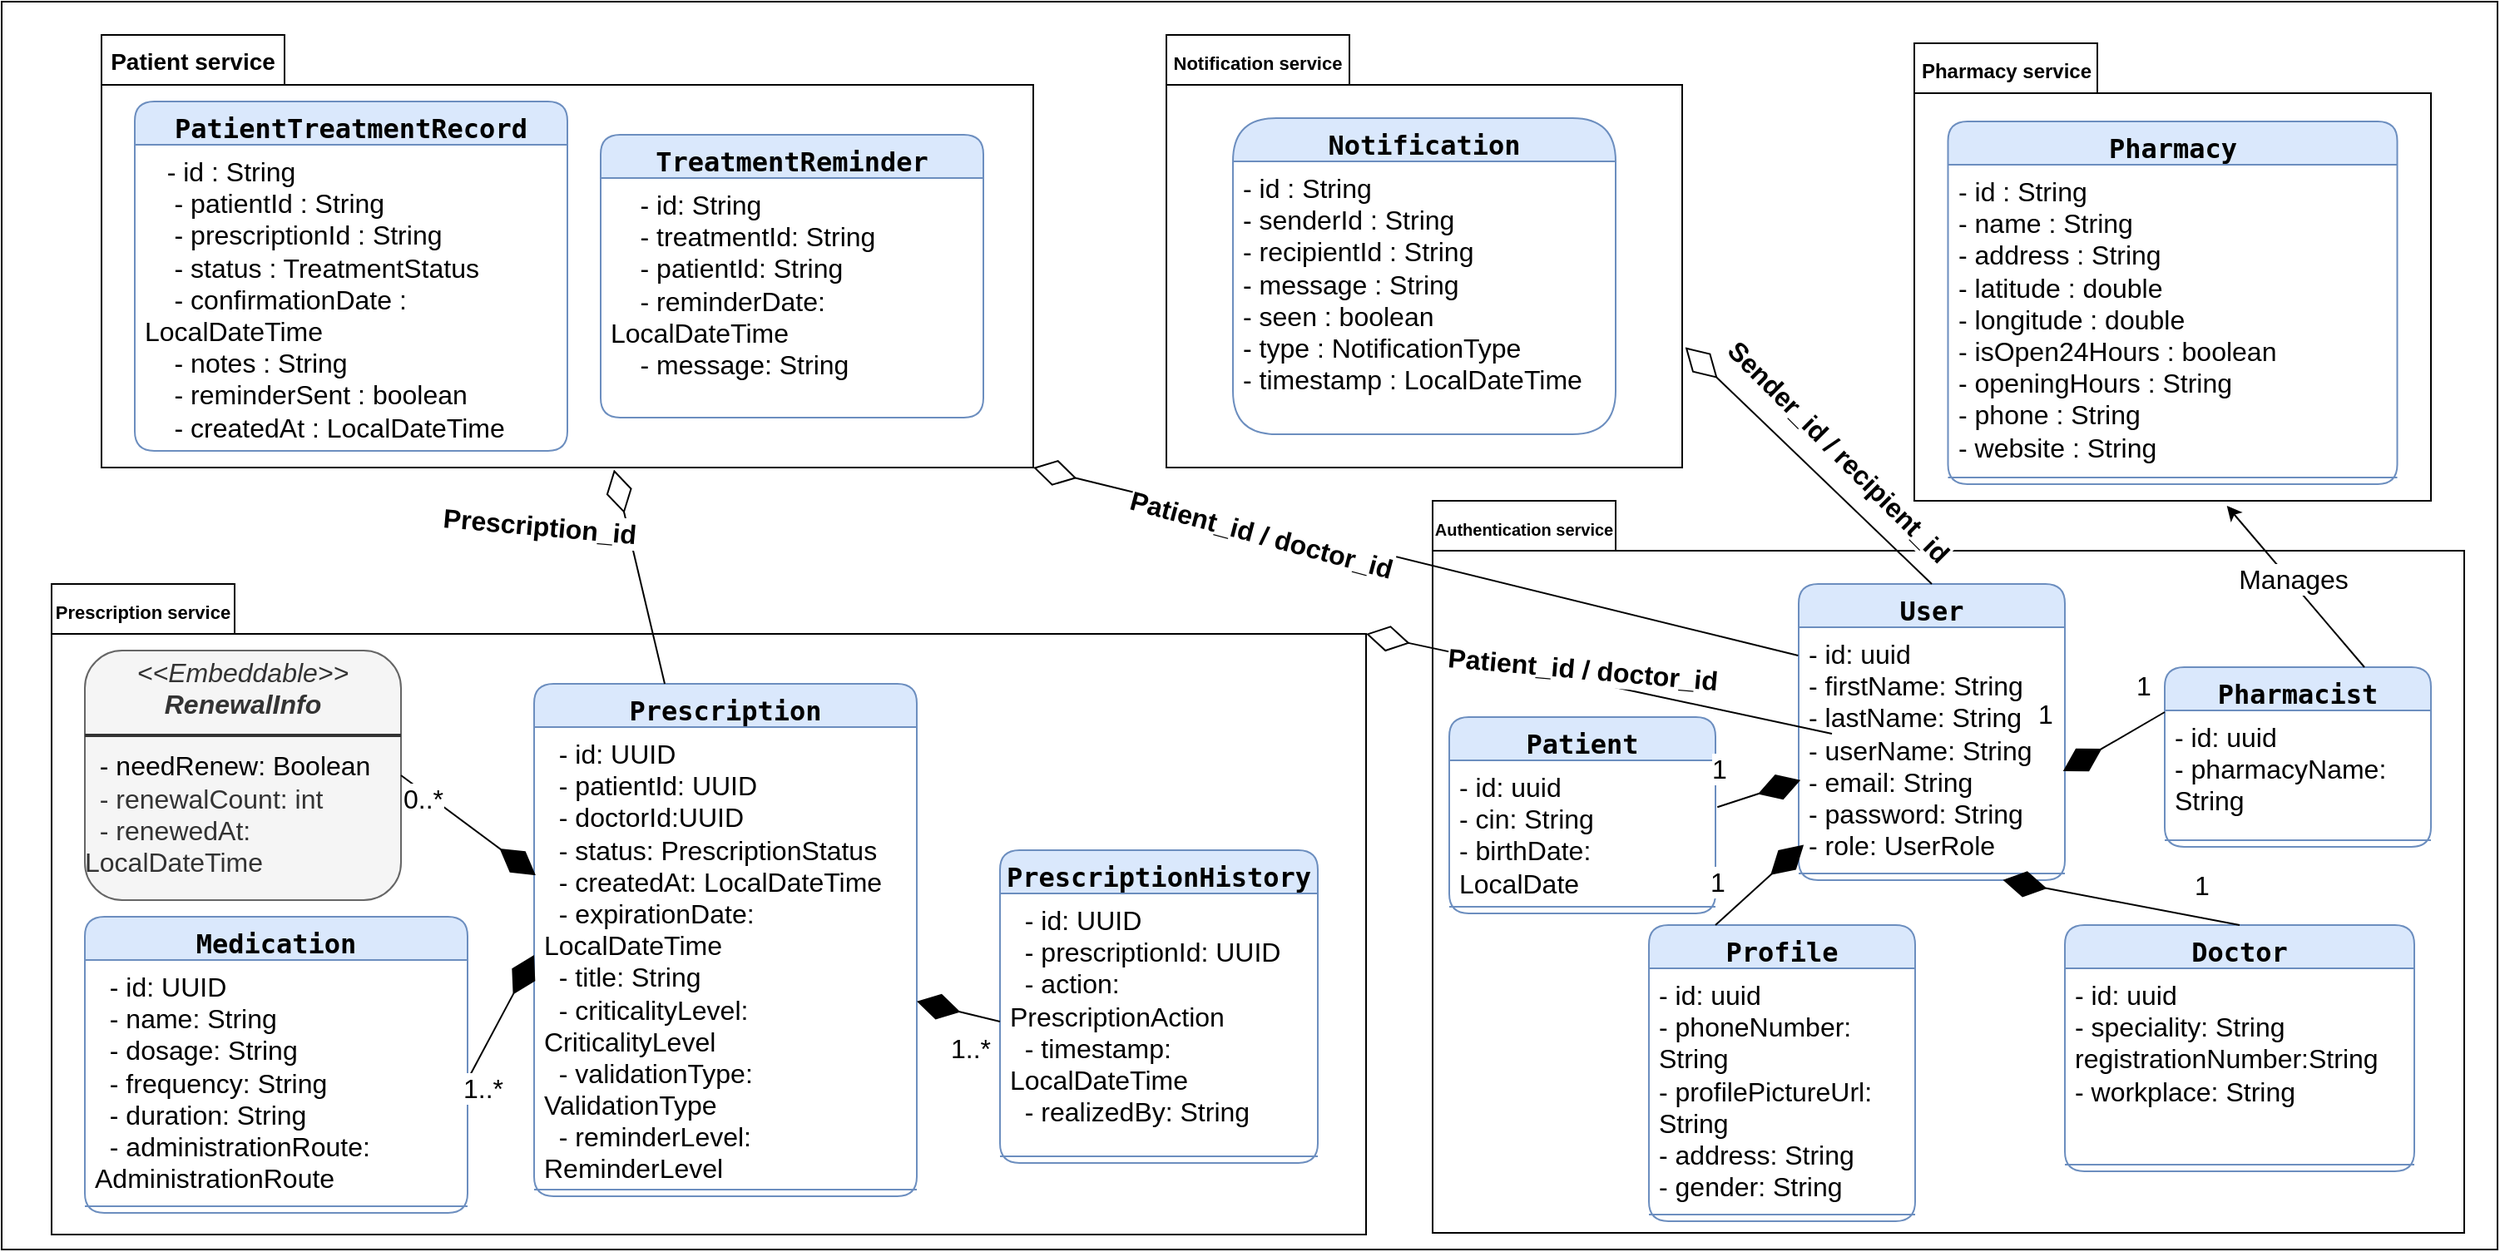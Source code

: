 <mxfile version="28.2.0">
  <diagram name="Page-1" id="PXIlUojjevnwHtPi-xiG">
    <mxGraphModel dx="1780" dy="890" grid="1" gridSize="10" guides="1" tooltips="1" connect="1" arrows="1" fold="1" page="1" pageScale="1" pageWidth="3300" pageHeight="4681" math="0" shadow="0">
      <root>
        <mxCell id="0" />
        <mxCell id="1" parent="0" />
        <mxCell id="PaDBuO7W_tZCh-3UlecT-1" value="" style="html=1;whiteSpace=wrap;fontSize=16;" parent="1" vertex="1">
          <mxGeometry x="340" y="500" width="1500" height="750" as="geometry" />
        </mxCell>
        <mxCell id="PaDBuO7W_tZCh-3UlecT-54" value="&lt;font style=&quot;font-size: 11px;&quot;&gt;Prescription service&lt;/font&gt;" style="shape=folder;fontStyle=1;tabWidth=110;tabHeight=30;tabPosition=left;html=1;boundedLbl=1;labelInHeader=1;container=1;collapsible=0;recursiveResize=0;whiteSpace=wrap;fontSize=16;" parent="1" vertex="1">
          <mxGeometry x="370" y="850" width="790" height="391" as="geometry" />
        </mxCell>
        <mxCell id="PaDBuO7W_tZCh-3UlecT-55" value="&lt;div style=&quot;text-align: left;&quot;&gt;&lt;span style=&quot;background-color: transparent;&quot;&gt;&lt;font face=&quot;monospace&quot;&gt;Prescription&lt;/font&gt;&lt;/span&gt;&lt;/div&gt;" style="swimlane;fontStyle=1;align=center;verticalAlign=top;childLayout=stackLayout;horizontal=1;startSize=26;horizontalStack=0;resizeParent=1;resizeParentMax=0;resizeLast=0;collapsible=1;marginBottom=0;whiteSpace=wrap;html=1;fillColor=#dae8fc;strokeColor=#6c8ebf;rounded=1;fontSize=16;" parent="PaDBuO7W_tZCh-3UlecT-54" vertex="1">
          <mxGeometry x="290" y="60" width="230" height="308" as="geometry">
            <mxRectangle x="200" y="60" width="70" height="30" as="alternateBounds" />
          </mxGeometry>
        </mxCell>
        <mxCell id="PaDBuO7W_tZCh-3UlecT-56" value="&lt;div&gt;&amp;nbsp; - id: UUID&lt;/div&gt;&lt;div&gt;&amp;nbsp; - patientId: UUID&lt;/div&gt;&lt;div&gt;&amp;nbsp; - doctorId:UUID&lt;/div&gt;&lt;div&gt;&amp;nbsp; - status: PrescriptionStatus&lt;/div&gt;&lt;div&gt;&amp;nbsp; - createdAt: LocalDateTime&lt;/div&gt;&lt;div&gt;&amp;nbsp; - expirationDate: LocalDateTime&lt;/div&gt;&lt;div&gt;&amp;nbsp; - title: String&lt;/div&gt;&lt;div&gt;&amp;nbsp; - criticalityLevel: CriticalityLevel&lt;/div&gt;&lt;div&gt;&amp;nbsp; - validationType: ValidationType&lt;/div&gt;&lt;div&gt;&amp;nbsp; - reminderLevel: ReminderLevel&lt;/div&gt;&lt;div&gt;&amp;nbsp;&lt;br&gt;&lt;/div&gt;" style="text;strokeColor=none;fillColor=none;align=left;verticalAlign=top;spacingLeft=4;spacingRight=4;overflow=hidden;rotatable=0;points=[[0,0.5],[1,0.5]];portConstraint=eastwest;whiteSpace=wrap;html=1;rounded=1;fontSize=16;" parent="PaDBuO7W_tZCh-3UlecT-55" vertex="1">
          <mxGeometry y="26" width="230" height="274" as="geometry" />
        </mxCell>
        <mxCell id="PaDBuO7W_tZCh-3UlecT-57" value="" style="line;strokeWidth=1;fillColor=none;align=left;verticalAlign=middle;spacingTop=-1;spacingLeft=3;spacingRight=3;rotatable=0;labelPosition=right;points=[];portConstraint=eastwest;strokeColor=inherit;rounded=1;fontSize=16;" parent="PaDBuO7W_tZCh-3UlecT-55" vertex="1">
          <mxGeometry y="300" width="230" height="8" as="geometry" />
        </mxCell>
        <mxCell id="PaDBuO7W_tZCh-3UlecT-58" value="&lt;div style=&quot;text-align: left;&quot;&gt;&lt;span style=&quot;background-color: transparent;&quot;&gt;&lt;font face=&quot;monospace&quot;&gt;Medication&lt;/font&gt;&lt;/span&gt;&lt;/div&gt;" style="swimlane;fontStyle=1;align=center;verticalAlign=top;childLayout=stackLayout;horizontal=1;startSize=26;horizontalStack=0;resizeParent=1;resizeParentMax=0;resizeLast=0;collapsible=1;marginBottom=0;whiteSpace=wrap;html=1;fillColor=#dae8fc;strokeColor=#6c8ebf;rounded=1;fontSize=16;" parent="PaDBuO7W_tZCh-3UlecT-54" vertex="1">
          <mxGeometry x="20" y="200" width="230" height="178" as="geometry">
            <mxRectangle x="200" y="60" width="70" height="30" as="alternateBounds" />
          </mxGeometry>
        </mxCell>
        <mxCell id="PaDBuO7W_tZCh-3UlecT-59" value="&lt;div&gt;&lt;div&gt;&amp;nbsp; - id: UUID&lt;/div&gt;&lt;div&gt;&amp;nbsp; - name: String&lt;/div&gt;&lt;div&gt;&amp;nbsp; - dosage: String&lt;/div&gt;&lt;div&gt;&amp;nbsp; - frequency: String&lt;/div&gt;&lt;div&gt;&amp;nbsp; - duration: String&lt;/div&gt;&lt;div&gt;&amp;nbsp; - administrationRoute: AdministrationRoute&lt;/div&gt;&lt;/div&gt;" style="text;strokeColor=none;fillColor=none;align=left;verticalAlign=top;spacingLeft=4;spacingRight=4;overflow=hidden;rotatable=0;points=[[0,0.5],[1,0.5]];portConstraint=eastwest;whiteSpace=wrap;html=1;rounded=1;fontSize=16;" parent="PaDBuO7W_tZCh-3UlecT-58" vertex="1">
          <mxGeometry y="26" width="230" height="144" as="geometry" />
        </mxCell>
        <mxCell id="PaDBuO7W_tZCh-3UlecT-60" value="" style="line;strokeWidth=1;fillColor=none;align=left;verticalAlign=middle;spacingTop=-1;spacingLeft=3;spacingRight=3;rotatable=0;labelPosition=right;points=[];portConstraint=eastwest;strokeColor=inherit;rounded=1;fontSize=16;" parent="PaDBuO7W_tZCh-3UlecT-58" vertex="1">
          <mxGeometry y="170" width="230" height="8" as="geometry" />
        </mxCell>
        <mxCell id="PaDBuO7W_tZCh-3UlecT-61" value="&lt;p style=&quot;margin:0px;margin-top:4px;text-align:center;&quot;&gt;&lt;i&gt;&amp;lt;&amp;lt;Embeddable&amp;gt;&amp;gt;&lt;/i&gt;&lt;br&gt;&lt;i&gt;&lt;b&gt;RenewalInfo&lt;/b&gt;&lt;/i&gt;&lt;/p&gt;&lt;hr style=&quot;border-style:solid;&quot;&gt;&lt;div&gt;&amp;nbsp;&lt;span style=&quot;background-color: transparent; color: light-dark(rgb(0, 0, 0), rgb(255, 255, 255));&quot;&gt;&amp;nbsp;&lt;/span&gt;&lt;span style=&quot;background-color: transparent; color: light-dark(rgb(0, 0, 0), rgb(255, 255, 255));&quot;&gt;- needRenew: Boolean&lt;/span&gt;&lt;/div&gt;&lt;div&gt;&amp;nbsp; - renewalCount: int&lt;/div&gt;&lt;div&gt;&amp;nbsp; - renewedAt: LocalDateTime&lt;/div&gt;" style="verticalAlign=top;align=left;overflow=fill;html=1;whiteSpace=wrap;rounded=1;fillColor=#f5f5f5;fontColor=#333333;strokeColor=#666666;fontSize=16;" parent="PaDBuO7W_tZCh-3UlecT-54" vertex="1">
          <mxGeometry x="20" y="40" width="190" height="150" as="geometry" />
        </mxCell>
        <mxCell id="PaDBuO7W_tZCh-3UlecT-62" value="" style="endArrow=diamondThin;endFill=1;endSize=24;html=1;rounded=0;entryX=0;entryY=0.5;entryDx=0;entryDy=0;exitX=1;exitY=0.5;exitDx=0;exitDy=0;fontSize=16;" parent="PaDBuO7W_tZCh-3UlecT-54" source="PaDBuO7W_tZCh-3UlecT-59" target="PaDBuO7W_tZCh-3UlecT-56" edge="1">
          <mxGeometry width="160" relative="1" as="geometry">
            <mxPoint x="500" y="95.25" as="sourcePoint" />
            <mxPoint x="660" y="95.25" as="targetPoint" />
          </mxGeometry>
        </mxCell>
        <mxCell id="PaDBuO7W_tZCh-3UlecT-63" value="&lt;font&gt;1..*&lt;/font&gt;" style="edgeLabel;html=1;align=center;verticalAlign=middle;resizable=0;points=[];fontSize=16;" parent="PaDBuO7W_tZCh-3UlecT-62" vertex="1" connectable="0">
          <mxGeometry x="-0.658" y="-4" relative="1" as="geometry">
            <mxPoint x="-2" y="16" as="offset" />
          </mxGeometry>
        </mxCell>
        <mxCell id="PaDBuO7W_tZCh-3UlecT-64" value="" style="endArrow=diamondThin;endFill=1;endSize=24;html=1;rounded=0;entryX=0.004;entryY=0.325;entryDx=0;entryDy=0;exitX=1;exitY=0.5;exitDx=0;exitDy=0;entryPerimeter=0;fontSize=16;" parent="PaDBuO7W_tZCh-3UlecT-54" source="PaDBuO7W_tZCh-3UlecT-61" target="PaDBuO7W_tZCh-3UlecT-56" edge="1">
          <mxGeometry width="160" relative="1" as="geometry">
            <mxPoint x="345" y="227" as="sourcePoint" />
            <mxPoint x="260" y="189" as="targetPoint" />
          </mxGeometry>
        </mxCell>
        <mxCell id="PaDBuO7W_tZCh-3UlecT-65" value="&lt;font&gt;0..*&lt;/font&gt;" style="edgeLabel;html=1;align=center;verticalAlign=middle;resizable=0;points=[];fontSize=16;" parent="PaDBuO7W_tZCh-3UlecT-64" vertex="1" connectable="0">
          <mxGeometry x="-0.634" y="-3" relative="1" as="geometry">
            <mxPoint as="offset" />
          </mxGeometry>
        </mxCell>
        <mxCell id="PaDBuO7W_tZCh-3UlecT-66" value="&lt;div style=&quot;text-align: left;&quot;&gt;&lt;font face=&quot;monospace&quot;&gt;PrescriptionHistory&lt;/font&gt;&lt;/div&gt;" style="swimlane;fontStyle=1;align=center;verticalAlign=top;childLayout=stackLayout;horizontal=1;startSize=26;horizontalStack=0;resizeParent=1;resizeParentMax=0;resizeLast=0;collapsible=1;marginBottom=0;whiteSpace=wrap;html=1;fillColor=#dae8fc;strokeColor=#6c8ebf;rounded=1;fontSize=16;" parent="PaDBuO7W_tZCh-3UlecT-54" vertex="1">
          <mxGeometry x="570" y="160" width="191" height="188" as="geometry">
            <mxRectangle x="200" y="60" width="70" height="30" as="alternateBounds" />
          </mxGeometry>
        </mxCell>
        <mxCell id="PaDBuO7W_tZCh-3UlecT-67" value="&lt;div&gt;&amp;nbsp; - id: UUID&lt;/div&gt;&lt;div&gt;&amp;nbsp; - prescriptionId: UUID&lt;/div&gt;&lt;div&gt;&amp;nbsp; - action: PrescriptionAction&lt;/div&gt;&lt;div&gt;&amp;nbsp; - timestamp: LocalDateTime&lt;/div&gt;&lt;div&gt;&amp;nbsp; - realizedBy: String&lt;/div&gt;" style="text;strokeColor=none;fillColor=none;align=left;verticalAlign=top;spacingLeft=4;spacingRight=4;overflow=hidden;rotatable=0;points=[[0,0.5],[1,0.5]];portConstraint=eastwest;whiteSpace=wrap;html=1;rounded=1;fontSize=16;" parent="PaDBuO7W_tZCh-3UlecT-66" vertex="1">
          <mxGeometry y="26" width="191" height="154" as="geometry" />
        </mxCell>
        <mxCell id="PaDBuO7W_tZCh-3UlecT-68" value="" style="line;strokeWidth=1;fillColor=none;align=left;verticalAlign=middle;spacingTop=-1;spacingLeft=3;spacingRight=3;rotatable=0;labelPosition=right;points=[];portConstraint=eastwest;strokeColor=inherit;rounded=1;fontSize=16;" parent="PaDBuO7W_tZCh-3UlecT-66" vertex="1">
          <mxGeometry y="180" width="191" height="8" as="geometry" />
        </mxCell>
        <mxCell id="PaDBuO7W_tZCh-3UlecT-69" value="" style="endArrow=diamondThin;endFill=1;endSize=24;html=1;rounded=0;exitX=0;exitY=0.5;exitDx=0;exitDy=0;fontSize=16;" parent="PaDBuO7W_tZCh-3UlecT-54" source="PaDBuO7W_tZCh-3UlecT-67" target="PaDBuO7W_tZCh-3UlecT-56" edge="1">
          <mxGeometry width="160" relative="1" as="geometry">
            <mxPoint x="645" y="227" as="sourcePoint" />
            <mxPoint x="560" y="189" as="targetPoint" />
          </mxGeometry>
        </mxCell>
        <mxCell id="PaDBuO7W_tZCh-3UlecT-70" value="&lt;font&gt;1..*&lt;/font&gt;" style="edgeLabel;html=1;align=center;verticalAlign=middle;resizable=0;points=[];fontSize=16;" parent="PaDBuO7W_tZCh-3UlecT-69" vertex="1" connectable="0">
          <mxGeometry x="-0.757" relative="1" as="geometry">
            <mxPoint x="-12" y="17" as="offset" />
          </mxGeometry>
        </mxCell>
        <mxCell id="PaDBuO7W_tZCh-3UlecT-71" value="&lt;font style=&quot;font-size: 10px;&quot;&gt;Authentication service&lt;/font&gt;" style="shape=folder;fontStyle=1;tabWidth=110;tabHeight=30;tabPosition=left;html=1;boundedLbl=1;labelInHeader=1;container=1;collapsible=0;recursiveResize=0;whiteSpace=wrap;fontSize=16;" parent="1" vertex="1">
          <mxGeometry x="1200" y="800" width="620" height="440" as="geometry" />
        </mxCell>
        <mxCell id="PaDBuO7W_tZCh-3UlecT-72" value="&lt;span style=&quot;font-family: monospace; text-align: left;&quot;&gt;User&lt;/span&gt;" style="swimlane;fontStyle=1;align=center;verticalAlign=top;childLayout=stackLayout;horizontal=1;startSize=26;horizontalStack=0;resizeParent=1;resizeParentMax=0;resizeLast=0;collapsible=1;marginBottom=0;whiteSpace=wrap;html=1;fillColor=#dae8fc;strokeColor=#6c8ebf;rounded=1;fontSize=16;" parent="PaDBuO7W_tZCh-3UlecT-71" vertex="1">
          <mxGeometry x="220" y="50" width="160" height="178" as="geometry">
            <mxRectangle x="200" y="60" width="70" height="30" as="alternateBounds" />
          </mxGeometry>
        </mxCell>
        <mxCell id="PaDBuO7W_tZCh-3UlecT-73" value="- id: uuid&lt;br&gt;  - firstName: String&lt;br&gt;  - lastName: String&lt;div&gt;- userName: String&lt;br&gt;- email: String&lt;br&gt;  - password: String&lt;br&gt;- role: UserRole&lt;/div&gt;" style="text;strokeColor=none;fillColor=none;align=left;verticalAlign=top;spacingLeft=4;spacingRight=4;overflow=hidden;rotatable=0;points=[[0,0.5],[1,0.5]];portConstraint=eastwest;whiteSpace=wrap;html=1;rounded=1;fontSize=16;" parent="PaDBuO7W_tZCh-3UlecT-72" vertex="1">
          <mxGeometry y="26" width="160" height="144" as="geometry" />
        </mxCell>
        <mxCell id="PaDBuO7W_tZCh-3UlecT-74" value="" style="line;strokeWidth=1;fillColor=none;align=left;verticalAlign=middle;spacingTop=-1;spacingLeft=3;spacingRight=3;rotatable=0;labelPosition=right;points=[];portConstraint=eastwest;strokeColor=inherit;rounded=1;fontSize=16;" parent="PaDBuO7W_tZCh-3UlecT-72" vertex="1">
          <mxGeometry y="170" width="160" height="8" as="geometry" />
        </mxCell>
        <mxCell id="PaDBuO7W_tZCh-3UlecT-75" value="&lt;span style=&quot;font-family: monospace; text-align: left;&quot;&gt;Patient&lt;/span&gt;" style="swimlane;fontStyle=1;align=center;verticalAlign=top;childLayout=stackLayout;horizontal=1;startSize=26;horizontalStack=0;resizeParent=1;resizeParentMax=0;resizeLast=0;collapsible=1;marginBottom=0;whiteSpace=wrap;html=1;fillColor=#dae8fc;strokeColor=#6c8ebf;rounded=1;fontSize=16;" parent="PaDBuO7W_tZCh-3UlecT-71" vertex="1">
          <mxGeometry x="10" y="130" width="160" height="118" as="geometry">
            <mxRectangle x="200" y="60" width="70" height="30" as="alternateBounds" />
          </mxGeometry>
        </mxCell>
        <mxCell id="PaDBuO7W_tZCh-3UlecT-76" value="- id: uuid&lt;br&gt;- cin: String&lt;br&gt;  - birthDate: LocalDate&lt;div&gt;&lt;br&gt;&lt;/div&gt;" style="text;strokeColor=none;fillColor=none;align=left;verticalAlign=top;spacingLeft=4;spacingRight=4;overflow=hidden;rotatable=0;points=[[0,0.5],[1,0.5]];portConstraint=eastwest;whiteSpace=wrap;html=1;rounded=1;fontSize=16;" parent="PaDBuO7W_tZCh-3UlecT-75" vertex="1">
          <mxGeometry y="26" width="160" height="84" as="geometry" />
        </mxCell>
        <mxCell id="PaDBuO7W_tZCh-3UlecT-77" value="" style="line;strokeWidth=1;fillColor=none;align=left;verticalAlign=middle;spacingTop=-1;spacingLeft=3;spacingRight=3;rotatable=0;labelPosition=right;points=[];portConstraint=eastwest;strokeColor=inherit;rounded=1;fontSize=16;" parent="PaDBuO7W_tZCh-3UlecT-75" vertex="1">
          <mxGeometry y="110" width="160" height="8" as="geometry" />
        </mxCell>
        <mxCell id="PaDBuO7W_tZCh-3UlecT-78" value="&lt;div style=&quot;text-align: left;&quot;&gt;&lt;span style=&quot;background-color: transparent; color: light-dark(rgb(0, 0, 0), rgb(255, 255, 255));&quot;&gt;&lt;font face=&quot;monospace&quot;&gt;Profile&lt;/font&gt;&lt;/span&gt;&lt;/div&gt;" style="swimlane;fontStyle=1;align=center;verticalAlign=top;childLayout=stackLayout;horizontal=1;startSize=26;horizontalStack=0;resizeParent=1;resizeParentMax=0;resizeLast=0;collapsible=1;marginBottom=0;whiteSpace=wrap;html=1;fillColor=#dae8fc;strokeColor=#6c8ebf;rounded=1;fontSize=16;" parent="PaDBuO7W_tZCh-3UlecT-71" vertex="1">
          <mxGeometry x="130" y="255" width="160" height="178" as="geometry">
            <mxRectangle x="200" y="60" width="70" height="30" as="alternateBounds" />
          </mxGeometry>
        </mxCell>
        <mxCell id="PaDBuO7W_tZCh-3UlecT-79" value="- id: uuid&lt;br&gt;- phoneNumber: String&lt;br&gt;  - profilePictureUrl: String&lt;br&gt;  - address: String&lt;br&gt;  - gender: String&lt;div&gt;&lt;br&gt;&lt;/div&gt;" style="text;strokeColor=none;fillColor=none;align=left;verticalAlign=top;spacingLeft=4;spacingRight=4;overflow=hidden;rotatable=0;points=[[0,0.5],[1,0.5]];portConstraint=eastwest;whiteSpace=wrap;html=1;rounded=1;fontSize=16;" parent="PaDBuO7W_tZCh-3UlecT-78" vertex="1">
          <mxGeometry y="26" width="160" height="144" as="geometry" />
        </mxCell>
        <mxCell id="PaDBuO7W_tZCh-3UlecT-80" value="" style="line;strokeWidth=1;fillColor=none;align=left;verticalAlign=middle;spacingTop=-1;spacingLeft=3;spacingRight=3;rotatable=0;labelPosition=right;points=[];portConstraint=eastwest;strokeColor=inherit;rounded=1;fontSize=16;" parent="PaDBuO7W_tZCh-3UlecT-78" vertex="1">
          <mxGeometry y="170" width="160" height="8" as="geometry" />
        </mxCell>
        <mxCell id="PaDBuO7W_tZCh-3UlecT-81" value="&lt;span style=&quot;font-family: monospace; text-align: left;&quot;&gt;Doctor&lt;/span&gt;" style="swimlane;fontStyle=1;align=center;verticalAlign=top;childLayout=stackLayout;horizontal=1;startSize=26;horizontalStack=0;resizeParent=1;resizeParentMax=0;resizeLast=0;collapsible=1;marginBottom=0;whiteSpace=wrap;html=1;fillColor=#dae8fc;strokeColor=#6c8ebf;rounded=1;fontSize=16;" parent="PaDBuO7W_tZCh-3UlecT-71" vertex="1">
          <mxGeometry x="380" y="255" width="210" height="148" as="geometry">
            <mxRectangle x="200" y="60" width="70" height="30" as="alternateBounds" />
          </mxGeometry>
        </mxCell>
        <mxCell id="PaDBuO7W_tZCh-3UlecT-82" value="- id: uuid&lt;br&gt;- speciality: String&lt;br&gt;registrationNumber:String&lt;div&gt;- workplace: String&lt;br&gt;&lt;/div&gt;" style="text;strokeColor=none;fillColor=none;align=left;verticalAlign=top;spacingLeft=4;spacingRight=4;overflow=hidden;rotatable=0;points=[[0,0.5],[1,0.5]];portConstraint=eastwest;whiteSpace=wrap;html=1;rounded=1;fontSize=16;" parent="PaDBuO7W_tZCh-3UlecT-81" vertex="1">
          <mxGeometry y="26" width="210" height="114" as="geometry" />
        </mxCell>
        <mxCell id="PaDBuO7W_tZCh-3UlecT-83" value="" style="line;strokeWidth=1;fillColor=none;align=left;verticalAlign=middle;spacingTop=-1;spacingLeft=3;spacingRight=3;rotatable=0;labelPosition=right;points=[];portConstraint=eastwest;strokeColor=inherit;rounded=1;fontSize=16;" parent="PaDBuO7W_tZCh-3UlecT-81" vertex="1">
          <mxGeometry y="140" width="210" height="8" as="geometry" />
        </mxCell>
        <mxCell id="PaDBuO7W_tZCh-3UlecT-84" value="&lt;span style=&quot;font-family: monospace; text-align: left;&quot;&gt;Pharmacist&lt;/span&gt;" style="swimlane;fontStyle=1;align=center;verticalAlign=top;childLayout=stackLayout;horizontal=1;startSize=26;horizontalStack=0;resizeParent=1;resizeParentMax=0;resizeLast=0;collapsible=1;marginBottom=0;whiteSpace=wrap;html=1;fillColor=#dae8fc;strokeColor=#6c8ebf;rounded=1;fontSize=16;" parent="PaDBuO7W_tZCh-3UlecT-71" vertex="1">
          <mxGeometry x="440" y="100" width="160" height="108" as="geometry">
            <mxRectangle x="200" y="60" width="70" height="30" as="alternateBounds" />
          </mxGeometry>
        </mxCell>
        <mxCell id="PaDBuO7W_tZCh-3UlecT-85" value="- id: uuid&lt;br&gt;- pharmacyName: String" style="text;strokeColor=none;fillColor=none;align=left;verticalAlign=top;spacingLeft=4;spacingRight=4;overflow=hidden;rotatable=0;points=[[0,0.5],[1,0.5]];portConstraint=eastwest;whiteSpace=wrap;html=1;rounded=1;fontSize=16;" parent="PaDBuO7W_tZCh-3UlecT-84" vertex="1">
          <mxGeometry y="26" width="160" height="74" as="geometry" />
        </mxCell>
        <mxCell id="PaDBuO7W_tZCh-3UlecT-86" value="" style="line;strokeWidth=1;fillColor=none;align=left;verticalAlign=middle;spacingTop=-1;spacingLeft=3;spacingRight=3;rotatable=0;labelPosition=right;points=[];portConstraint=eastwest;strokeColor=inherit;rounded=1;fontSize=16;" parent="PaDBuO7W_tZCh-3UlecT-84" vertex="1">
          <mxGeometry y="100" width="160" height="8" as="geometry" />
        </mxCell>
        <mxCell id="PaDBuO7W_tZCh-3UlecT-88" value="1" style="edgeLabel;html=1;align=center;verticalAlign=middle;resizable=0;points=[];fontSize=16;" parent="PaDBuO7W_tZCh-3UlecT-71" vertex="1" connectable="0">
          <mxGeometry x="370" y="134" as="geometry">
            <mxPoint x="-2" y="-6" as="offset" />
          </mxGeometry>
        </mxCell>
        <mxCell id="PaDBuO7W_tZCh-3UlecT-89" value="" style="endArrow=diamondThin;endFill=1;endSize=24;html=1;rounded=0;exitX=0.25;exitY=0;exitDx=0;exitDy=0;fontSize=16;entryX=0.019;entryY=0.908;entryDx=0;entryDy=0;entryPerimeter=0;" parent="PaDBuO7W_tZCh-3UlecT-71" source="PaDBuO7W_tZCh-3UlecT-78" target="PaDBuO7W_tZCh-3UlecT-73" edge="1">
          <mxGeometry width="160" relative="1" as="geometry">
            <mxPoint x="530" y="183" as="sourcePoint" />
            <mxPoint x="460" y="160" as="targetPoint" />
          </mxGeometry>
        </mxCell>
        <mxCell id="PaDBuO7W_tZCh-3UlecT-90" value="&lt;font&gt;1&lt;/font&gt;" style="edgeLabel;html=1;align=center;verticalAlign=middle;resizable=0;points=[];fontSize=16;" parent="PaDBuO7W_tZCh-3UlecT-89" vertex="1" connectable="0">
          <mxGeometry x="-0.757" relative="1" as="geometry">
            <mxPoint x="-6" y="-21" as="offset" />
          </mxGeometry>
        </mxCell>
        <mxCell id="PaDBuO7W_tZCh-3UlecT-91" value="" style="endArrow=diamondThin;endFill=1;endSize=24;html=1;rounded=0;exitX=0.5;exitY=0;exitDx=0;exitDy=0;fontSize=16;entryX=0.767;entryY=0.99;entryDx=0;entryDy=0;entryPerimeter=0;" parent="PaDBuO7W_tZCh-3UlecT-71" source="PaDBuO7W_tZCh-3UlecT-81" target="PaDBuO7W_tZCh-3UlecT-74" edge="1">
          <mxGeometry width="160" relative="1" as="geometry">
            <mxPoint x="260" y="234" as="sourcePoint" />
            <mxPoint x="140" y="180" as="targetPoint" />
          </mxGeometry>
        </mxCell>
        <mxCell id="PaDBuO7W_tZCh-3UlecT-92" value="&lt;font&gt;1&lt;/font&gt;" style="edgeLabel;html=1;align=center;verticalAlign=middle;resizable=0;points=[];fontSize=16;" parent="PaDBuO7W_tZCh-3UlecT-91" vertex="1" connectable="0">
          <mxGeometry x="-0.757" relative="1" as="geometry">
            <mxPoint x="-6" y="-21" as="offset" />
          </mxGeometry>
        </mxCell>
        <mxCell id="PaDBuO7W_tZCh-3UlecT-93" value="" style="endArrow=diamondThin;endFill=1;endSize=24;html=1;rounded=0;exitX=0;exitY=0.25;exitDx=0;exitDy=0;fontSize=16;entryX=0.993;entryY=0.601;entryDx=0;entryDy=0;entryPerimeter=0;" parent="PaDBuO7W_tZCh-3UlecT-71" source="PaDBuO7W_tZCh-3UlecT-84" target="PaDBuO7W_tZCh-3UlecT-73" edge="1">
          <mxGeometry width="160" relative="1" as="geometry">
            <mxPoint x="260" y="234" as="sourcePoint" />
            <mxPoint x="140" y="180" as="targetPoint" />
          </mxGeometry>
        </mxCell>
        <mxCell id="PaDBuO7W_tZCh-3UlecT-94" value="&lt;font&gt;1&lt;/font&gt;" style="edgeLabel;html=1;align=center;verticalAlign=middle;resizable=0;points=[];fontSize=16;" parent="PaDBuO7W_tZCh-3UlecT-93" vertex="1" connectable="0">
          <mxGeometry x="-0.757" relative="1" as="geometry">
            <mxPoint x="-6" y="-21" as="offset" />
          </mxGeometry>
        </mxCell>
        <mxCell id="PaDBuO7W_tZCh-3UlecT-95" value="" style="endArrow=diamondThin;endFill=1;endSize=24;html=1;rounded=0;exitX=1.007;exitY=0.335;exitDx=0;exitDy=0;fontSize=16;entryX=0.007;entryY=0.638;entryDx=0;entryDy=0;entryPerimeter=0;exitPerimeter=0;" parent="PaDBuO7W_tZCh-3UlecT-71" source="PaDBuO7W_tZCh-3UlecT-76" target="PaDBuO7W_tZCh-3UlecT-73" edge="1">
          <mxGeometry width="160" relative="1" as="geometry">
            <mxPoint x="260" y="234" as="sourcePoint" />
            <mxPoint x="140" y="180" as="targetPoint" />
          </mxGeometry>
        </mxCell>
        <mxCell id="PaDBuO7W_tZCh-3UlecT-96" value="&lt;font&gt;1&lt;/font&gt;" style="edgeLabel;html=1;align=center;verticalAlign=middle;resizable=0;points=[];fontSize=16;" parent="PaDBuO7W_tZCh-3UlecT-95" vertex="1" connectable="0">
          <mxGeometry x="-0.757" relative="1" as="geometry">
            <mxPoint x="-6" y="-21" as="offset" />
          </mxGeometry>
        </mxCell>
        <mxCell id="PaDBuO7W_tZCh-3UlecT-97" value="&lt;font style=&quot;font-size: 14px;&quot;&gt;Patient service&lt;/font&gt;" style="shape=folder;fontStyle=1;tabWidth=110;tabHeight=30;tabPosition=left;html=1;boundedLbl=1;labelInHeader=1;container=1;collapsible=0;recursiveResize=0;whiteSpace=wrap;fontSize=16;" parent="1" vertex="1">
          <mxGeometry x="400" y="520" width="560" height="260" as="geometry" />
        </mxCell>
        <mxCell id="PaDBuO7W_tZCh-3UlecT-98" value="&lt;div style=&quot;text-align: left;&quot;&gt;&lt;font face=&quot;monospace&quot;&gt;PatientTreatmentRecord&lt;/font&gt;&lt;/div&gt;" style="swimlane;fontStyle=1;align=center;verticalAlign=top;childLayout=stackLayout;horizontal=1;startSize=26;horizontalStack=0;resizeParent=1;resizeParentMax=0;resizeLast=0;collapsible=1;marginBottom=0;whiteSpace=wrap;html=1;fillColor=#dae8fc;strokeColor=#6c8ebf;rounded=1;fontSize=16;" parent="PaDBuO7W_tZCh-3UlecT-97" vertex="1">
          <mxGeometry x="20" y="40" width="260" height="210" as="geometry">
            <mxRectangle x="200" y="60" width="70" height="30" as="alternateBounds" />
          </mxGeometry>
        </mxCell>
        <mxCell id="PaDBuO7W_tZCh-3UlecT-99" value="&lt;div&gt;&amp;nbsp; &amp;nbsp;- id : String&lt;/div&gt;&lt;div&gt;&amp;nbsp; &amp;nbsp; - patientId : String&lt;/div&gt;&lt;div&gt;&amp;nbsp; &amp;nbsp; - prescriptionId : String&lt;/div&gt;&lt;div&gt;&amp;nbsp; &amp;nbsp; - status : TreatmentStatus&lt;/div&gt;&lt;div&gt;&amp;nbsp; &amp;nbsp; - confirmationDate : LocalDateTime&lt;/div&gt;&lt;div&gt;&amp;nbsp; &amp;nbsp; - notes : String&lt;/div&gt;&lt;div&gt;&amp;nbsp; &amp;nbsp; - reminderSent : boolean&lt;/div&gt;&lt;div&gt;&amp;nbsp; &amp;nbsp; - createdAt : LocalDateTime&lt;/div&gt;" style="text;strokeColor=none;fillColor=none;align=left;verticalAlign=top;spacingLeft=4;spacingRight=4;overflow=hidden;rotatable=0;points=[[0,0.5],[1,0.5]];portConstraint=eastwest;whiteSpace=wrap;html=1;rounded=1;fontSize=16;" parent="PaDBuO7W_tZCh-3UlecT-98" vertex="1">
          <mxGeometry y="26" width="260" height="184" as="geometry" />
        </mxCell>
        <mxCell id="PaDBuO7W_tZCh-3UlecT-100" value="&lt;div style=&quot;text-align: left;&quot;&gt;&lt;font face=&quot;monospace&quot;&gt;TreatmentReminder&lt;/font&gt;&lt;/div&gt;" style="swimlane;fontStyle=1;align=center;verticalAlign=top;childLayout=stackLayout;horizontal=1;startSize=26;horizontalStack=0;resizeParent=1;resizeParentMax=0;resizeLast=0;collapsible=1;marginBottom=0;whiteSpace=wrap;html=1;fillColor=#dae8fc;strokeColor=#6c8ebf;rounded=1;fontSize=16;" parent="PaDBuO7W_tZCh-3UlecT-97" vertex="1">
          <mxGeometry x="300" y="60" width="230" height="170" as="geometry">
            <mxRectangle x="200" y="60" width="70" height="30" as="alternateBounds" />
          </mxGeometry>
        </mxCell>
        <mxCell id="PaDBuO7W_tZCh-3UlecT-101" value="&lt;div&gt;&amp;nbsp; &amp;nbsp; - id: String&lt;/div&gt;&lt;div&gt;&amp;nbsp; &amp;nbsp; - treatmentId: String&lt;/div&gt;&lt;div&gt;&amp;nbsp; &amp;nbsp; - patientId: String&lt;/div&gt;&lt;div&gt;&amp;nbsp; &amp;nbsp; - reminderDate: LocalDateTime&lt;/div&gt;&lt;div&gt;&amp;nbsp; &amp;nbsp; - message: String&lt;/div&gt;" style="text;strokeColor=none;fillColor=none;align=left;verticalAlign=top;spacingLeft=4;spacingRight=4;overflow=hidden;rotatable=0;points=[[0,0.5],[1,0.5]];portConstraint=eastwest;whiteSpace=wrap;html=1;rounded=1;fontSize=16;" parent="PaDBuO7W_tZCh-3UlecT-100" vertex="1">
          <mxGeometry y="26" width="230" height="144" as="geometry" />
        </mxCell>
        <mxCell id="PaDBuO7W_tZCh-3UlecT-102" value="&lt;font style=&quot;font-size: 12px;&quot;&gt;Pharmacy service&lt;/font&gt;" style="shape=folder;fontStyle=1;tabWidth=110;tabHeight=30;tabPosition=left;html=1;boundedLbl=1;labelInHeader=1;container=1;collapsible=0;recursiveResize=0;whiteSpace=wrap;fontSize=16;" parent="1" vertex="1">
          <mxGeometry x="1489.5" y="525" width="310.5" height="275" as="geometry" />
        </mxCell>
        <mxCell id="PaDBuO7W_tZCh-3UlecT-124" value="&lt;div style=&quot;text-align: left;&quot;&gt;&lt;font face=&quot;monospace&quot;&gt;Pharmacy&lt;/font&gt;&lt;/div&gt;" style="swimlane;fontStyle=1;align=center;verticalAlign=top;childLayout=stackLayout;horizontal=1;startSize=26;horizontalStack=0;resizeParent=1;resizeParentMax=0;resizeLast=0;collapsible=1;marginBottom=0;whiteSpace=wrap;html=1;fillColor=#dae8fc;strokeColor=#6c8ebf;rounded=1;fontSize=16;" parent="PaDBuO7W_tZCh-3UlecT-102" vertex="1">
          <mxGeometry x="20.25" y="47" width="270" height="218" as="geometry">
            <mxRectangle x="200" y="60" width="70" height="30" as="alternateBounds" />
          </mxGeometry>
        </mxCell>
        <mxCell id="PaDBuO7W_tZCh-3UlecT-125" value="&lt;div&gt;- id : String&lt;/div&gt;&lt;div&gt;- name : String&lt;/div&gt;&lt;div&gt;- address : String&lt;/div&gt;&lt;div&gt;- latitude : double&lt;/div&gt;&lt;div&gt;- longitude : double&lt;/div&gt;&lt;div&gt;- isOpen24Hours : boolean&lt;/div&gt;&lt;div&gt;- openingHours : String&lt;/div&gt;&lt;div&gt;- phone : String&lt;/div&gt;&lt;div&gt;- website : String&lt;/div&gt;&lt;div&gt;&lt;br&gt;&lt;/div&gt;&lt;div&gt;&lt;br&gt;&lt;/div&gt;" style="text;strokeColor=none;fillColor=none;align=left;verticalAlign=top;spacingLeft=4;spacingRight=4;overflow=hidden;rotatable=0;points=[[0,0.5],[1,0.5]];portConstraint=eastwest;whiteSpace=wrap;html=1;rounded=1;fontSize=16;" parent="PaDBuO7W_tZCh-3UlecT-124" vertex="1">
          <mxGeometry y="26" width="270" height="184" as="geometry" />
        </mxCell>
        <mxCell id="PaDBuO7W_tZCh-3UlecT-126" value="" style="line;strokeWidth=1;fillColor=none;align=left;verticalAlign=middle;spacingTop=-1;spacingLeft=3;spacingRight=3;rotatable=0;labelPosition=right;points=[];portConstraint=eastwest;strokeColor=inherit;rounded=1;fontSize=16;" parent="PaDBuO7W_tZCh-3UlecT-124" vertex="1">
          <mxGeometry y="210" width="270" height="8" as="geometry" />
        </mxCell>
        <mxCell id="PaDBuO7W_tZCh-3UlecT-105" value="&lt;font style=&quot;font-size: 11px;&quot;&gt;Notification service&lt;/font&gt;" style="shape=folder;fontStyle=1;tabWidth=110;tabHeight=30;tabPosition=left;html=1;boundedLbl=1;labelInHeader=1;container=1;collapsible=0;recursiveResize=0;whiteSpace=wrap;fontSize=16;" parent="1" vertex="1">
          <mxGeometry x="1040" y="520" width="310" height="260" as="geometry" />
        </mxCell>
        <mxCell id="PaDBuO7W_tZCh-3UlecT-122" value="&lt;div style=&quot;text-align: left;&quot;&gt;&lt;font face=&quot;monospace&quot;&gt;Notification&lt;/font&gt;&lt;/div&gt;" style="swimlane;fontStyle=1;align=center;verticalAlign=top;childLayout=stackLayout;horizontal=1;startSize=26;horizontalStack=0;resizeParent=1;resizeParentMax=0;resizeLast=0;collapsible=1;marginBottom=0;whiteSpace=wrap;html=1;fillColor=#dae8fc;strokeColor=#6c8ebf;rounded=1;fontSize=16;arcSize=50;" parent="PaDBuO7W_tZCh-3UlecT-105" vertex="1">
          <mxGeometry x="40" y="50" width="230" height="190" as="geometry">
            <mxRectangle x="200" y="60" width="70" height="30" as="alternateBounds" />
          </mxGeometry>
        </mxCell>
        <mxCell id="PaDBuO7W_tZCh-3UlecT-123" value="&lt;div&gt;- id : String&lt;/div&gt;&lt;div&gt;- senderId : String&lt;/div&gt;&lt;div&gt;- recipientId : String&lt;/div&gt;&lt;div&gt;- message : String&lt;/div&gt;&lt;div&gt;- seen : boolean&lt;/div&gt;&lt;div&gt;- type : NotificationType&lt;/div&gt;&lt;div&gt;- timestamp : LocalDateTime&lt;/div&gt;" style="text;strokeColor=none;fillColor=none;align=left;verticalAlign=top;spacingLeft=4;spacingRight=4;overflow=hidden;rotatable=0;points=[[0,0.5],[1,0.5]];portConstraint=eastwest;whiteSpace=wrap;html=1;rounded=1;fontSize=16;" parent="PaDBuO7W_tZCh-3UlecT-122" vertex="1">
          <mxGeometry y="26" width="230" height="164" as="geometry" />
        </mxCell>
        <mxCell id="PaDBuO7W_tZCh-3UlecT-109" value="" style="endArrow=classic;html=1;rounded=0;entryX=0.605;entryY=1.011;entryDx=0;entryDy=0;entryPerimeter=0;exitX=0.75;exitY=0;exitDx=0;exitDy=0;fontSize=16;" parent="1" source="PaDBuO7W_tZCh-3UlecT-84" target="PaDBuO7W_tZCh-3UlecT-102" edge="1">
          <mxGeometry width="50" height="50" relative="1" as="geometry">
            <mxPoint x="1010" y="800" as="sourcePoint" />
            <mxPoint x="1060" y="750" as="targetPoint" />
          </mxGeometry>
        </mxCell>
        <mxCell id="PaDBuO7W_tZCh-3UlecT-110" value="Manages" style="edgeLabel;html=1;align=center;verticalAlign=middle;resizable=0;points=[];fontSize=16;" parent="PaDBuO7W_tZCh-3UlecT-109" vertex="1" connectable="0">
          <mxGeometry x="0.073" y="-2" relative="1" as="geometry">
            <mxPoint as="offset" />
          </mxGeometry>
        </mxCell>
        <mxCell id="PaDBuO7W_tZCh-3UlecT-111" value="" style="endArrow=diamondThin;endFill=0;endSize=24;html=1;rounded=0;entryX=1.006;entryY=0.722;entryDx=0;entryDy=0;entryPerimeter=0;exitX=0.5;exitY=0;exitDx=0;exitDy=0;fontSize=16;" parent="1" target="PaDBuO7W_tZCh-3UlecT-105" edge="1" source="PaDBuO7W_tZCh-3UlecT-72">
          <mxGeometry width="160" relative="1" as="geometry">
            <mxPoint x="1527.2" y="900" as="sourcePoint" />
            <mxPoint x="1400" y="778.8" as="targetPoint" />
          </mxGeometry>
        </mxCell>
        <mxCell id="PaDBuO7W_tZCh-3UlecT-112" value="Sender_id / recipient_id" style="edgeLabel;html=1;align=center;verticalAlign=middle;resizable=0;points=[];rotation=45;fontSize=16;fontStyle=1" parent="PaDBuO7W_tZCh-3UlecT-111" vertex="1" connectable="0">
          <mxGeometry x="-0.074" y="-2" relative="1" as="geometry">
            <mxPoint x="11" y="-13" as="offset" />
          </mxGeometry>
        </mxCell>
        <mxCell id="PaDBuO7W_tZCh-3UlecT-113" value="" style="endArrow=diamondThin;endFill=0;endSize=24;html=1;rounded=0;entryX=0;entryY=0;entryDx=560;entryDy=260;entryPerimeter=0;exitX=-0.002;exitY=0.118;exitDx=0;exitDy=0;exitPerimeter=0;fontSize=16;" parent="1" source="PaDBuO7W_tZCh-3UlecT-73" target="PaDBuO7W_tZCh-3UlecT-97" edge="1">
          <mxGeometry width="160" relative="1" as="geometry">
            <mxPoint x="990" y="930" as="sourcePoint" />
            <mxPoint x="1150" y="930" as="targetPoint" />
            <Array as="points" />
          </mxGeometry>
        </mxCell>
        <mxCell id="PaDBuO7W_tZCh-3UlecT-114" value="&lt;b&gt;Patient_id / doctor_id&lt;/b&gt;" style="edgeLabel;html=1;align=center;verticalAlign=middle;resizable=0;points=[];rotation=15;fontSize=16;" parent="PaDBuO7W_tZCh-3UlecT-113" vertex="1" connectable="0">
          <mxGeometry x="0.094" y="-2" relative="1" as="geometry">
            <mxPoint x="-72" y="-10" as="offset" />
          </mxGeometry>
        </mxCell>
        <mxCell id="PaDBuO7W_tZCh-3UlecT-116" value="" style="endArrow=diamondThin;endFill=0;endSize=24;html=1;rounded=0;entryX=0;entryY=0;entryDx=790;entryDy=30;entryPerimeter=0;fontSize=16;" parent="1" target="PaDBuO7W_tZCh-3UlecT-54" edge="1">
          <mxGeometry width="160" relative="1" as="geometry">
            <mxPoint x="1440" y="940" as="sourcePoint" />
            <mxPoint x="1150" y="850" as="targetPoint" />
            <Array as="points" />
          </mxGeometry>
        </mxCell>
        <mxCell id="PaDBuO7W_tZCh-3UlecT-117" value="&lt;b&gt;Patient_id / doctor_id&lt;/b&gt;" style="edgeLabel;html=1;align=center;verticalAlign=middle;resizable=0;points=[];rotation=5;fontSize=16;" parent="PaDBuO7W_tZCh-3UlecT-116" vertex="1" connectable="0">
          <mxGeometry x="0.094" y="-2" relative="1" as="geometry">
            <mxPoint x="2" y="-5" as="offset" />
          </mxGeometry>
        </mxCell>
        <mxCell id="PaDBuO7W_tZCh-3UlecT-118" value="" style="endArrow=diamondThin;endFill=0;endSize=24;html=1;rounded=0;entryX=0.55;entryY=1.005;entryDx=0;entryDy=0;entryPerimeter=0;fontSize=16;" parent="1" source="PaDBuO7W_tZCh-3UlecT-55" target="PaDBuO7W_tZCh-3UlecT-97" edge="1">
          <mxGeometry width="160" relative="1" as="geometry">
            <mxPoint x="1451" y="929" as="sourcePoint" />
            <mxPoint x="1170" y="920" as="targetPoint" />
            <Array as="points" />
          </mxGeometry>
        </mxCell>
        <mxCell id="PaDBuO7W_tZCh-3UlecT-119" value="&lt;b&gt;Prescription_id&lt;/b&gt;" style="edgeLabel;html=1;align=center;verticalAlign=middle;resizable=0;points=[];rotation=5;fontSize=16;" parent="PaDBuO7W_tZCh-3UlecT-118" vertex="1" connectable="0">
          <mxGeometry x="0.094" y="-2" relative="1" as="geometry">
            <mxPoint x="-61" y="-24" as="offset" />
          </mxGeometry>
        </mxCell>
      </root>
    </mxGraphModel>
  </diagram>
</mxfile>
